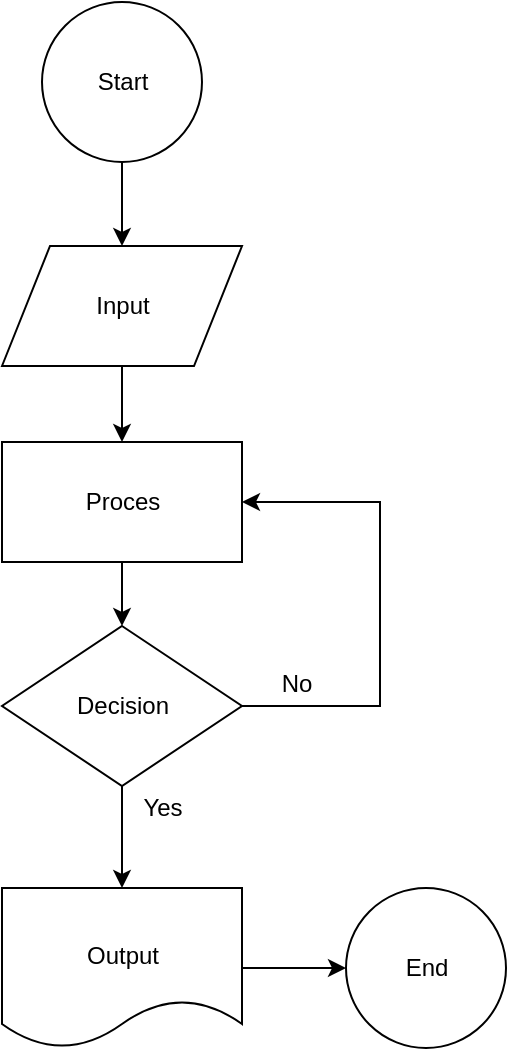 <mxfile version="11.0.2" type="github"><diagram id="rks0b5o1WeoQ6CGdCvm4" name="Page-1"><mxGraphModel dx="1426" dy="696" grid="0" gridSize="10" guides="1" tooltips="1" connect="1" arrows="1" fold="1" page="1" pageScale="1" pageWidth="850" pageHeight="1100" math="0" shadow="0"><root><mxCell id="0"/><mxCell id="1" parent="0"/><mxCell id="_PRUoFkIcdhAvKKZrvA5-16" style="edgeStyle=orthogonalEdgeStyle;rounded=0;orthogonalLoop=1;jettySize=auto;html=1;exitX=0.5;exitY=1;exitDx=0;exitDy=0;entryX=0.5;entryY=0;entryDx=0;entryDy=0;" edge="1" parent="1" source="_PRUoFkIcdhAvKKZrvA5-1" target="_PRUoFkIcdhAvKKZrvA5-3"><mxGeometry relative="1" as="geometry"/></mxCell><mxCell id="_PRUoFkIcdhAvKKZrvA5-1" value="" style="shape=parallelogram;perimeter=parallelogramPerimeter;whiteSpace=wrap;html=1;" vertex="1" parent="1"><mxGeometry x="96" y="145" width="120" height="60" as="geometry"/></mxCell><mxCell id="_PRUoFkIcdhAvKKZrvA5-21" style="edgeStyle=orthogonalEdgeStyle;rounded=0;orthogonalLoop=1;jettySize=auto;html=1;exitX=1;exitY=0.5;exitDx=0;exitDy=0;entryX=1;entryY=0.5;entryDx=0;entryDy=0;" edge="1" parent="1" source="_PRUoFkIcdhAvKKZrvA5-2" target="_PRUoFkIcdhAvKKZrvA5-3"><mxGeometry relative="1" as="geometry"><Array as="points"><mxPoint x="285" y="375"/><mxPoint x="285" y="273"/></Array></mxGeometry></mxCell><mxCell id="_PRUoFkIcdhAvKKZrvA5-23" style="edgeStyle=orthogonalEdgeStyle;rounded=0;orthogonalLoop=1;jettySize=auto;html=1;exitX=0.5;exitY=1;exitDx=0;exitDy=0;entryX=0.5;entryY=0;entryDx=0;entryDy=0;" edge="1" parent="1" source="_PRUoFkIcdhAvKKZrvA5-2" target="_PRUoFkIcdhAvKKZrvA5-12"><mxGeometry relative="1" as="geometry"/></mxCell><mxCell id="_PRUoFkIcdhAvKKZrvA5-2" value="" style="rhombus;whiteSpace=wrap;html=1;" vertex="1" parent="1"><mxGeometry x="96" y="335" width="120" height="80" as="geometry"/></mxCell><mxCell id="_PRUoFkIcdhAvKKZrvA5-22" style="edgeStyle=orthogonalEdgeStyle;rounded=0;orthogonalLoop=1;jettySize=auto;html=1;exitX=0.5;exitY=1;exitDx=0;exitDy=0;entryX=0.5;entryY=0;entryDx=0;entryDy=0;" edge="1" parent="1" source="_PRUoFkIcdhAvKKZrvA5-3" target="_PRUoFkIcdhAvKKZrvA5-2"><mxGeometry relative="1" as="geometry"/></mxCell><mxCell id="_PRUoFkIcdhAvKKZrvA5-3" value="" style="rounded=0;whiteSpace=wrap;html=1;" vertex="1" parent="1"><mxGeometry x="96" y="243" width="120" height="60" as="geometry"/></mxCell><mxCell id="_PRUoFkIcdhAvKKZrvA5-15" style="edgeStyle=orthogonalEdgeStyle;rounded=0;orthogonalLoop=1;jettySize=auto;html=1;exitX=0.5;exitY=1;exitDx=0;exitDy=0;entryX=0.5;entryY=0;entryDx=0;entryDy=0;" edge="1" parent="1" source="_PRUoFkIcdhAvKKZrvA5-6" target="_PRUoFkIcdhAvKKZrvA5-1"><mxGeometry relative="1" as="geometry"/></mxCell><mxCell id="_PRUoFkIcdhAvKKZrvA5-6" value="" style="ellipse;whiteSpace=wrap;html=1;aspect=fixed;" vertex="1" parent="1"><mxGeometry x="116" y="23" width="80" height="80" as="geometry"/></mxCell><mxCell id="_PRUoFkIcdhAvKKZrvA5-8" value="Start" style="text;html=1;strokeColor=none;fillColor=none;align=center;verticalAlign=middle;whiteSpace=wrap;rounded=0;" vertex="1" parent="1"><mxGeometry x="128.5" y="52" width="55" height="22" as="geometry"/></mxCell><mxCell id="_PRUoFkIcdhAvKKZrvA5-9" value="Input" style="text;html=1;strokeColor=none;fillColor=none;align=center;verticalAlign=middle;whiteSpace=wrap;rounded=0;" vertex="1" parent="1"><mxGeometry x="128.5" y="164" width="55" height="22" as="geometry"/></mxCell><mxCell id="_PRUoFkIcdhAvKKZrvA5-10" value="Proces" style="text;html=1;strokeColor=none;fillColor=none;align=center;verticalAlign=middle;whiteSpace=wrap;rounded=0;" vertex="1" parent="1"><mxGeometry x="128.5" y="262" width="55" height="22" as="geometry"/></mxCell><mxCell id="_PRUoFkIcdhAvKKZrvA5-30" style="edgeStyle=orthogonalEdgeStyle;rounded=0;orthogonalLoop=1;jettySize=auto;html=1;exitX=1;exitY=0.5;exitDx=0;exitDy=0;entryX=0;entryY=0.5;entryDx=0;entryDy=0;" edge="1" parent="1" source="_PRUoFkIcdhAvKKZrvA5-12" target="_PRUoFkIcdhAvKKZrvA5-24"><mxGeometry relative="1" as="geometry"/></mxCell><mxCell id="_PRUoFkIcdhAvKKZrvA5-12" value="" style="shape=document;whiteSpace=wrap;html=1;boundedLbl=1;" vertex="1" parent="1"><mxGeometry x="96" y="466" width="120" height="80" as="geometry"/></mxCell><mxCell id="_PRUoFkIcdhAvKKZrvA5-13" value="Output" style="text;html=1;strokeColor=none;fillColor=none;align=center;verticalAlign=middle;whiteSpace=wrap;rounded=0;" vertex="1" parent="1"><mxGeometry x="128.5" y="489" width="55" height="22" as="geometry"/></mxCell><mxCell id="_PRUoFkIcdhAvKKZrvA5-18" value="Decision" style="text;html=1;strokeColor=none;fillColor=none;align=center;verticalAlign=middle;whiteSpace=wrap;rounded=0;" vertex="1" parent="1"><mxGeometry x="128.5" y="364" width="55" height="22" as="geometry"/></mxCell><mxCell id="_PRUoFkIcdhAvKKZrvA5-24" value="" style="ellipse;whiteSpace=wrap;html=1;aspect=fixed;" vertex="1" parent="1"><mxGeometry x="268" y="466" width="80" height="80" as="geometry"/></mxCell><mxCell id="_PRUoFkIcdhAvKKZrvA5-25" value="End" style="text;html=1;strokeColor=none;fillColor=none;align=center;verticalAlign=middle;whiteSpace=wrap;rounded=0;" vertex="1" parent="1"><mxGeometry x="280.5" y="495" width="55" height="22" as="geometry"/></mxCell><mxCell id="_PRUoFkIcdhAvKKZrvA5-31" value="No" style="text;html=1;strokeColor=none;fillColor=none;align=center;verticalAlign=middle;whiteSpace=wrap;rounded=0;" vertex="1" parent="1"><mxGeometry x="216" y="353" width="55" height="22" as="geometry"/></mxCell><mxCell id="_PRUoFkIcdhAvKKZrvA5-32" value="Yes" style="text;html=1;strokeColor=none;fillColor=none;align=center;verticalAlign=middle;whiteSpace=wrap;rounded=0;" vertex="1" parent="1"><mxGeometry x="149" y="415" width="55" height="22" as="geometry"/></mxCell></root></mxGraphModel></diagram></mxfile>